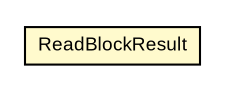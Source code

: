 #!/usr/local/bin/dot
#
# Class diagram 
# Generated by UMLGraph version R5_7_2-3-gee82a7 (http://www.umlgraph.org/)
#

digraph G {
	edge [fontname="arial",fontsize=10,labelfontname="arial",labelfontsize=10];
	node [fontname="arial",fontsize=10,shape=plaintext];
	nodesep=0.25;
	ranksep=0.5;
	// com.st.st25sdk.type5.ReadBlockResult
	c16313 [label=<<table title="com.st.st25sdk.type5.ReadBlockResult" border="0" cellborder="1" cellspacing="0" cellpadding="2" port="p" bgcolor="lemonChiffon" href="./ReadBlockResult.html">
		<tr><td><table border="0" cellspacing="0" cellpadding="1">
<tr><td align="center" balign="center"> ReadBlockResult </td></tr>
		</table></td></tr>
		</table>>, URL="./ReadBlockResult.html", fontname="arial", fontcolor="black", fontsize=9.0];
}

